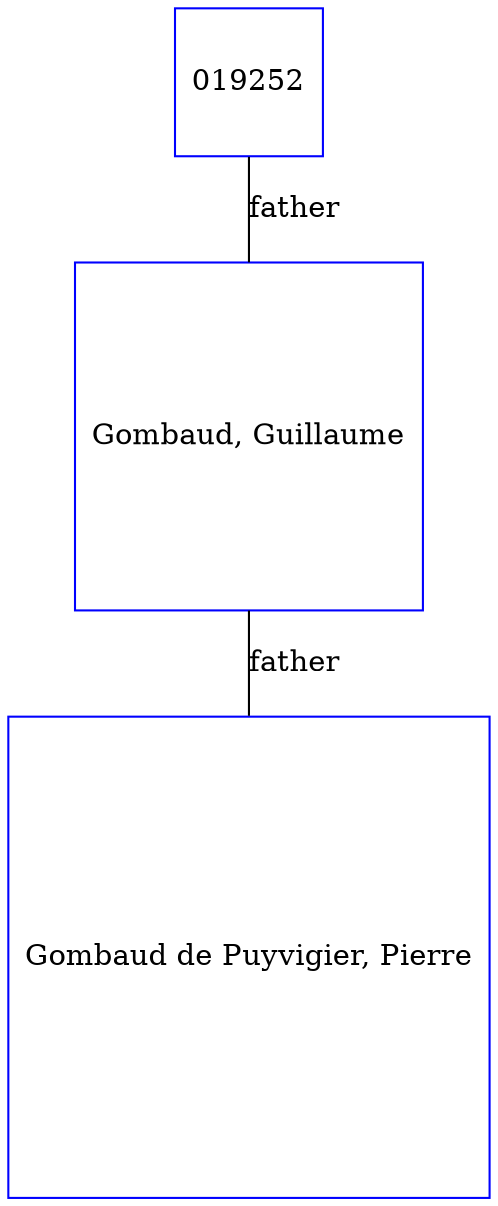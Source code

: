 digraph D {
    edge [dir=none];    node [shape=box];    "019251"   [label="Gombaud, Guillaume", shape=box, regular=1, color="blue"] ;
"019250"   [label="Gombaud de Puyvigier, Pierre", shape=box, regular=1, color="blue"] ;
"019252"   [label="019252", shape=box, regular=1, color="blue"] ;
019252->019251 [label="father",arrowsize=0.0]; 
019251->019250 [label="father",arrowsize=0.0]; 
}